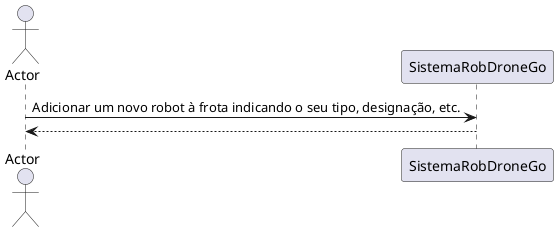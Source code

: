 @startuml
actor Actor as actor
participant SistemaRobDroneGo as srdg
actor -> srdg: Adicionar um novo robot à frota indicando o seu tipo, designação, etc.
srdg --> actor
@enduml